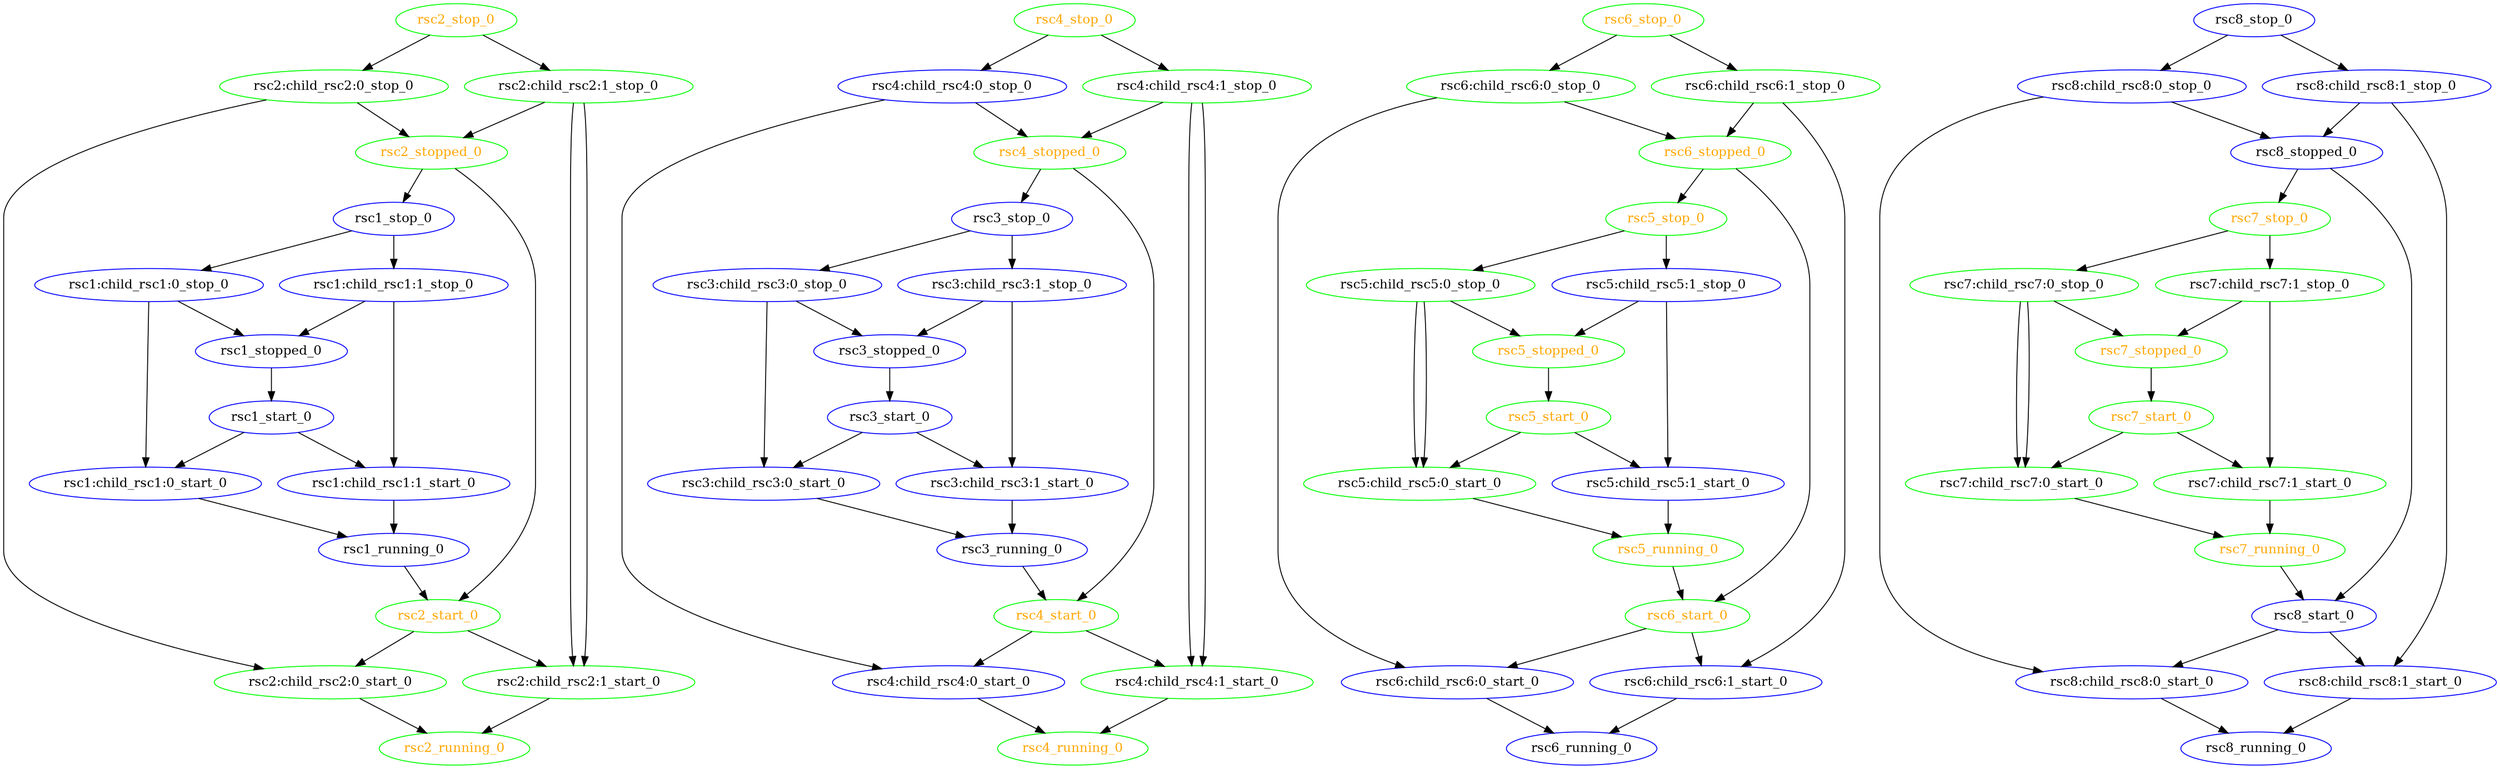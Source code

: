 digraph "g" {
	size = "30,30"
"rsc1:child_rsc1:0_stop_0" [ color="blue" ]
"rsc1:child_rsc1:0_start_0" [ color="blue" ]
"rsc1:child_rsc1:1_stop_0" [ color="blue" ]
"rsc1:child_rsc1:1_start_0" [ color="blue" ]
"rsc1_start_0" [ color="blue" ]
"rsc1_running_0" [ color="blue" ]
"rsc1_stop_0" [ color="blue" ]
"rsc1_stopped_0" [ color="blue" ]
"rsc2:child_rsc2:0_stop_0" [ color="green" ]
"rsc2:child_rsc2:0_start_0" [ color="green" ]
"rsc2:child_rsc2:1_stop_0" [ color="green" ]
"rsc2:child_rsc2:1_start_0" [ color="green" ]
"rsc2_start_0" [ color="green" fontcolor="orange" ]
"rsc2_running_0" [ color="green" fontcolor="orange" ]
"rsc2_stop_0" [ color="green" fontcolor="orange" ]
"rsc2_stopped_0" [ color="green" fontcolor="orange" ]
"rsc3:child_rsc3:0_stop_0" [ color="blue" ]
"rsc3:child_rsc3:0_start_0" [ color="blue" ]
"rsc3:child_rsc3:1_stop_0" [ color="blue" ]
"rsc3:child_rsc3:1_start_0" [ color="blue" ]
"rsc3_start_0" [ color="blue" ]
"rsc3_running_0" [ color="blue" ]
"rsc3_stop_0" [ color="blue" ]
"rsc3_stopped_0" [ color="blue" ]
"rsc4:child_rsc4:0_stop_0" [ color="blue" ]
"rsc4:child_rsc4:0_start_0" [ color="blue" ]
"rsc4:child_rsc4:1_stop_0" [ color="green" ]
"rsc4:child_rsc4:1_start_0" [ color="green" ]
"rsc4_start_0" [ color="green" fontcolor="orange" ]
"rsc4_running_0" [ color="green" fontcolor="orange" ]
"rsc4_stop_0" [ color="green" fontcolor="orange" ]
"rsc4_stopped_0" [ color="green" fontcolor="orange" ]
"rsc5:child_rsc5:0_stop_0" [ color="green" ]
"rsc5:child_rsc5:0_start_0" [ color="green" ]
"rsc5:child_rsc5:1_stop_0" [ color="blue" ]
"rsc5:child_rsc5:1_start_0" [ color="blue" ]
"rsc5_start_0" [ color="green" fontcolor="orange" ]
"rsc5_running_0" [ color="green" fontcolor="orange" ]
"rsc5_stop_0" [ color="green" fontcolor="orange" ]
"rsc5_stopped_0" [ color="green" fontcolor="orange" ]
"rsc6:child_rsc6:0_stop_0" [ color="green" ]
"rsc6:child_rsc6:0_start_0" [ color="blue" ]
"rsc6:child_rsc6:1_stop_0" [ color="green" ]
"rsc6:child_rsc6:1_start_0" [ color="blue" ]
"rsc6_start_0" [ color="green" fontcolor="orange" ]
"rsc6_running_0" [ color="blue" ]
"rsc6_stop_0" [ color="green" fontcolor="orange" ]
"rsc6_stopped_0" [ color="green" fontcolor="orange" ]
"rsc7:child_rsc7:0_stop_0" [ color="green" ]
"rsc7:child_rsc7:0_start_0" [ color="green" ]
"rsc7:child_rsc7:1_stop_0" [ color="green" ]
"rsc7:child_rsc7:1_start_0" [ color="green" ]
"rsc7_start_0" [ color="green" fontcolor="orange" ]
"rsc7_running_0" [ color="green" fontcolor="orange" ]
"rsc7_stop_0" [ color="green" fontcolor="orange" ]
"rsc7_stopped_0" [ color="green" fontcolor="orange" ]
"rsc8:child_rsc8:0_stop_0" [ color="blue" ]
"rsc8:child_rsc8:0_start_0" [ color="blue" ]
"rsc8:child_rsc8:1_stop_0" [ color="blue" ]
"rsc8:child_rsc8:1_start_0" [ color="blue" ]
"rsc8_start_0" [ color="blue" ]
"rsc8_running_0" [ color="blue" ]
"rsc8_stop_0" [ color="blue" ]
"rsc8_stopped_0" [ color="blue" ]
"rsc1_stop_0" -> "rsc1:child_rsc1:0_stop_0"
"rsc1:child_rsc1:0_stop_0" -> "rsc1:child_rsc1:0_start_0"
"rsc1_start_0" -> "rsc1:child_rsc1:0_start_0"
"rsc1_stop_0" -> "rsc1:child_rsc1:1_stop_0"
"rsc1:child_rsc1:1_stop_0" -> "rsc1:child_rsc1:1_start_0"
"rsc1_start_0" -> "rsc1:child_rsc1:1_start_0"
"rsc1_stopped_0" -> "rsc1_start_0"
"rsc1:child_rsc1:0_start_0" -> "rsc1_running_0"
"rsc1:child_rsc1:1_start_0" -> "rsc1_running_0"
"rsc2_stopped_0" -> "rsc1_stop_0"
"rsc1:child_rsc1:0_stop_0" -> "rsc1_stopped_0"
"rsc1:child_rsc1:1_stop_0" -> "rsc1_stopped_0"
"rsc2_stop_0" -> "rsc2:child_rsc2:0_stop_0"
"rsc2:child_rsc2:0_stop_0" -> "rsc2:child_rsc2:0_start_0"
"rsc2_start_0" -> "rsc2:child_rsc2:0_start_0"
"rsc2_stop_0" -> "rsc2:child_rsc2:1_stop_0"
"rsc2:child_rsc2:1_stop_0" -> "rsc2:child_rsc2:1_start_0"
"rsc2:child_rsc2:1_stop_0" -> "rsc2:child_rsc2:1_start_0"
"rsc2_start_0" -> "rsc2:child_rsc2:1_start_0"
"rsc1_running_0" -> "rsc2_start_0"
"rsc2_stopped_0" -> "rsc2_start_0"
"rsc2:child_rsc2:0_start_0" -> "rsc2_running_0"
"rsc2:child_rsc2:1_start_0" -> "rsc2_running_0"
"rsc2:child_rsc2:0_stop_0" -> "rsc2_stopped_0"
"rsc2:child_rsc2:1_stop_0" -> "rsc2_stopped_0"
"rsc3_stop_0" -> "rsc3:child_rsc3:0_stop_0"
"rsc3:child_rsc3:0_stop_0" -> "rsc3:child_rsc3:0_start_0"
"rsc3_start_0" -> "rsc3:child_rsc3:0_start_0"
"rsc3_stop_0" -> "rsc3:child_rsc3:1_stop_0"
"rsc3:child_rsc3:1_stop_0" -> "rsc3:child_rsc3:1_start_0"
"rsc3_start_0" -> "rsc3:child_rsc3:1_start_0"
"rsc3_stopped_0" -> "rsc3_start_0"
"rsc3:child_rsc3:0_start_0" -> "rsc3_running_0"
"rsc3:child_rsc3:1_start_0" -> "rsc3_running_0"
"rsc4_stopped_0" -> "rsc3_stop_0"
"rsc3:child_rsc3:0_stop_0" -> "rsc3_stopped_0"
"rsc3:child_rsc3:1_stop_0" -> "rsc3_stopped_0"
"rsc4_stop_0" -> "rsc4:child_rsc4:0_stop_0"
"rsc4:child_rsc4:0_stop_0" -> "rsc4:child_rsc4:0_start_0"
"rsc4_start_0" -> "rsc4:child_rsc4:0_start_0"
"rsc4_stop_0" -> "rsc4:child_rsc4:1_stop_0"
"rsc4:child_rsc4:1_stop_0" -> "rsc4:child_rsc4:1_start_0"
"rsc4:child_rsc4:1_stop_0" -> "rsc4:child_rsc4:1_start_0"
"rsc4_start_0" -> "rsc4:child_rsc4:1_start_0"
"rsc3_running_0" -> "rsc4_start_0"
"rsc4_stopped_0" -> "rsc4_start_0"
"rsc4:child_rsc4:0_start_0" -> "rsc4_running_0"
"rsc4:child_rsc4:1_start_0" -> "rsc4_running_0"
"rsc4:child_rsc4:0_stop_0" -> "rsc4_stopped_0"
"rsc4:child_rsc4:1_stop_0" -> "rsc4_stopped_0"
"rsc5_stop_0" -> "rsc5:child_rsc5:0_stop_0"
"rsc5:child_rsc5:0_stop_0" -> "rsc5:child_rsc5:0_start_0"
"rsc5:child_rsc5:0_stop_0" -> "rsc5:child_rsc5:0_start_0"
"rsc5_start_0" -> "rsc5:child_rsc5:0_start_0"
"rsc5_stop_0" -> "rsc5:child_rsc5:1_stop_0"
"rsc5:child_rsc5:1_stop_0" -> "rsc5:child_rsc5:1_start_0"
"rsc5_start_0" -> "rsc5:child_rsc5:1_start_0"
"rsc5_stopped_0" -> "rsc5_start_0"
"rsc5:child_rsc5:0_start_0" -> "rsc5_running_0"
"rsc5:child_rsc5:1_start_0" -> "rsc5_running_0"
"rsc6_stopped_0" -> "rsc5_stop_0"
"rsc5:child_rsc5:0_stop_0" -> "rsc5_stopped_0"
"rsc5:child_rsc5:1_stop_0" -> "rsc5_stopped_0"
"rsc6_stop_0" -> "rsc6:child_rsc6:0_stop_0"
"rsc6:child_rsc6:0_stop_0" -> "rsc6:child_rsc6:0_start_0"
"rsc6_start_0" -> "rsc6:child_rsc6:0_start_0"
"rsc6_stop_0" -> "rsc6:child_rsc6:1_stop_0"
"rsc6:child_rsc6:1_stop_0" -> "rsc6:child_rsc6:1_start_0"
"rsc6_start_0" -> "rsc6:child_rsc6:1_start_0"
"rsc5_running_0" -> "rsc6_start_0"
"rsc6_stopped_0" -> "rsc6_start_0"
"rsc6:child_rsc6:0_start_0" -> "rsc6_running_0"
"rsc6:child_rsc6:1_start_0" -> "rsc6_running_0"
"rsc6:child_rsc6:0_stop_0" -> "rsc6_stopped_0"
"rsc6:child_rsc6:1_stop_0" -> "rsc6_stopped_0"
"rsc7_stop_0" -> "rsc7:child_rsc7:0_stop_0"
"rsc7:child_rsc7:0_stop_0" -> "rsc7:child_rsc7:0_start_0"
"rsc7:child_rsc7:0_stop_0" -> "rsc7:child_rsc7:0_start_0"
"rsc7_start_0" -> "rsc7:child_rsc7:0_start_0"
"rsc7_stop_0" -> "rsc7:child_rsc7:1_stop_0"
"rsc7:child_rsc7:1_stop_0" -> "rsc7:child_rsc7:1_start_0"
"rsc7_start_0" -> "rsc7:child_rsc7:1_start_0"
"rsc7_stopped_0" -> "rsc7_start_0"
"rsc7:child_rsc7:0_start_0" -> "rsc7_running_0"
"rsc7:child_rsc7:1_start_0" -> "rsc7_running_0"
"rsc8_stopped_0" -> "rsc7_stop_0"
"rsc7:child_rsc7:0_stop_0" -> "rsc7_stopped_0"
"rsc7:child_rsc7:1_stop_0" -> "rsc7_stopped_0"
"rsc8_stop_0" -> "rsc8:child_rsc8:0_stop_0"
"rsc8:child_rsc8:0_stop_0" -> "rsc8:child_rsc8:0_start_0"
"rsc8_start_0" -> "rsc8:child_rsc8:0_start_0"
"rsc8_stop_0" -> "rsc8:child_rsc8:1_stop_0"
"rsc8:child_rsc8:1_stop_0" -> "rsc8:child_rsc8:1_start_0"
"rsc8_start_0" -> "rsc8:child_rsc8:1_start_0"
"rsc7_running_0" -> "rsc8_start_0"
"rsc8_stopped_0" -> "rsc8_start_0"
"rsc8:child_rsc8:0_start_0" -> "rsc8_running_0"
"rsc8:child_rsc8:1_start_0" -> "rsc8_running_0"
"rsc8:child_rsc8:0_stop_0" -> "rsc8_stopped_0"
"rsc8:child_rsc8:1_stop_0" -> "rsc8_stopped_0"
}

